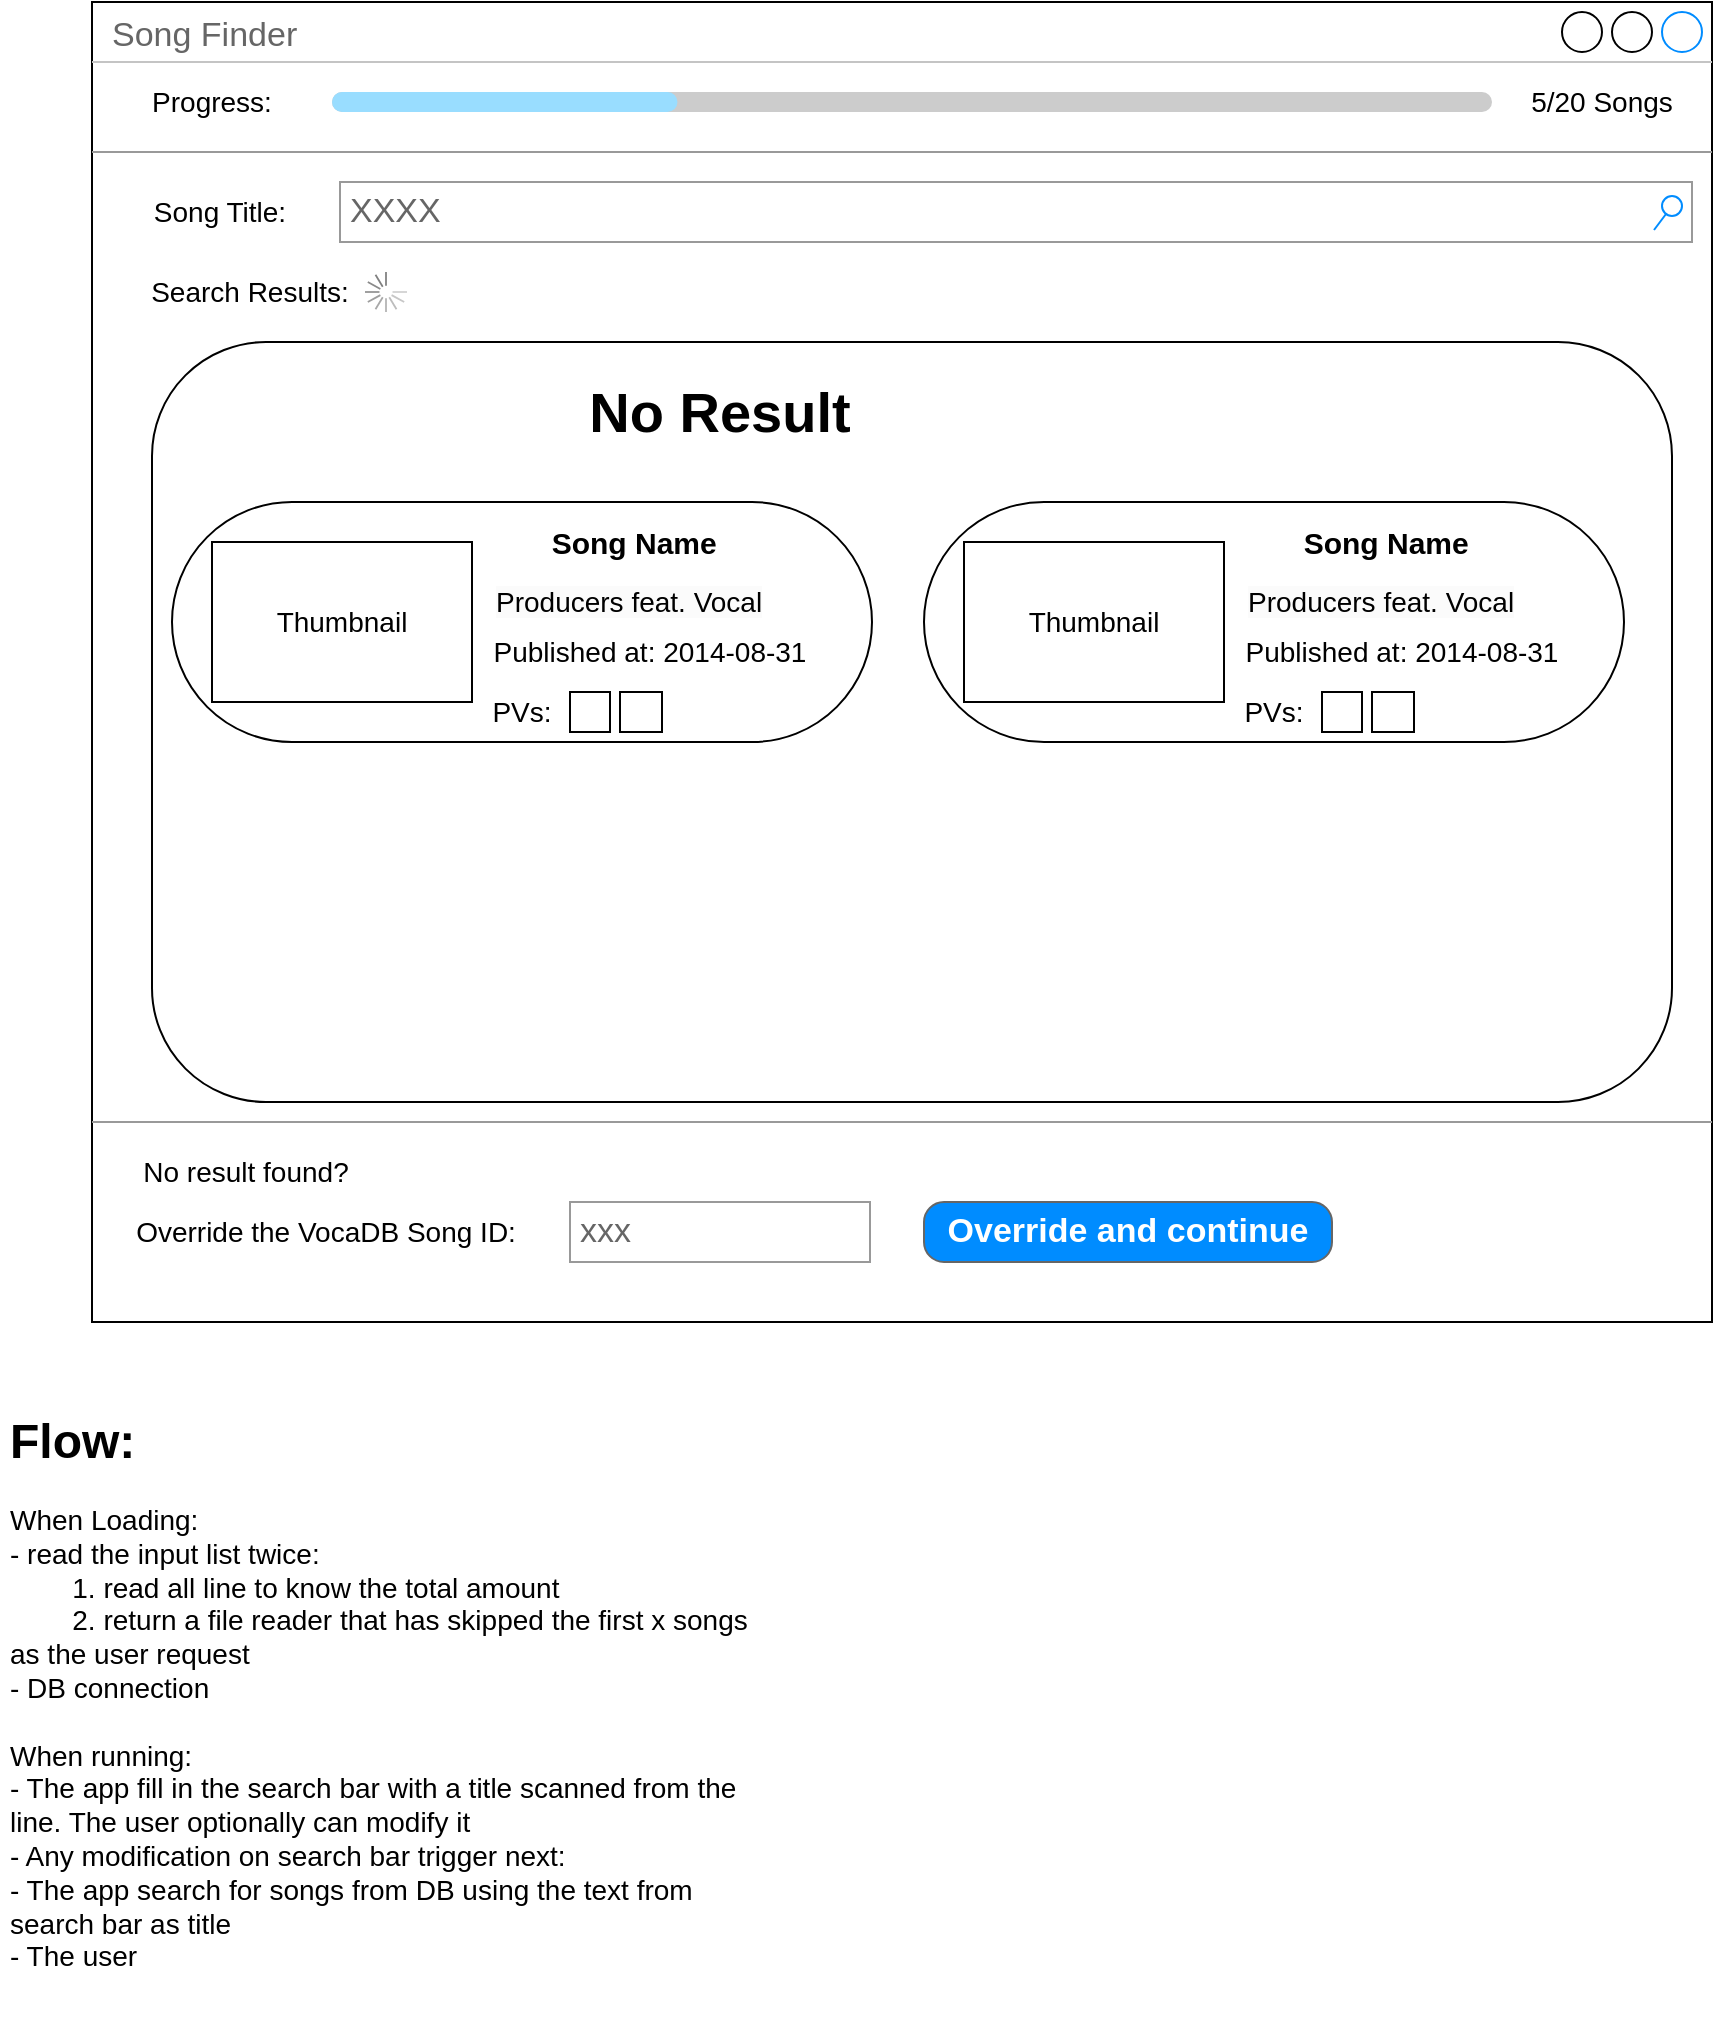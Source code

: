 <mxfile version="21.6.9" type="device">
  <diagram name="Page-1" id="Z9su-IpZnA1WicuIkTZz">
    <mxGraphModel dx="922" dy="555" grid="1" gridSize="10" guides="1" tooltips="1" connect="1" arrows="1" fold="1" page="1" pageScale="1" pageWidth="827" pageHeight="1169" math="0" shadow="0">
      <root>
        <mxCell id="0" />
        <mxCell id="1" parent="0" />
        <mxCell id="SqRquksW2nZ5C89mBwd1-2" value="Song Finder" style="strokeWidth=1;shadow=0;dashed=0;align=center;html=1;shape=mxgraph.mockup.containers.window;align=left;verticalAlign=top;spacingLeft=8;strokeColor2=#008cff;strokeColor3=#c4c4c4;fontColor=#666666;mainText=;fontSize=17;labelBackgroundColor=none;whiteSpace=wrap;" parent="1" vertex="1">
          <mxGeometry x="100" y="120" width="810" height="660" as="geometry" />
        </mxCell>
        <mxCell id="pZRUgpaE8gb7qNiZiESH-1" value="" style="verticalLabelPosition=bottom;shadow=0;dashed=0;align=center;html=1;verticalAlign=top;strokeWidth=1;shape=mxgraph.mockup.misc.progressBar;fillColor=#cccccc;strokeColor=none;fillColor2=#99ddff;barPos=29.782;" parent="1" vertex="1">
          <mxGeometry x="220" y="160" width="580" height="20" as="geometry" />
        </mxCell>
        <mxCell id="pZRUgpaE8gb7qNiZiESH-2" value="&lt;font style=&quot;font-size: 14px;&quot;&gt;5/20 Songs&lt;/font&gt;" style="text;html=1;strokeColor=none;fillColor=none;align=center;verticalAlign=middle;whiteSpace=wrap;rounded=0;" parent="1" vertex="1">
          <mxGeometry x="810" y="155" width="90" height="30" as="geometry" />
        </mxCell>
        <mxCell id="pZRUgpaE8gb7qNiZiESH-4" value="Song Title:" style="text;html=1;strokeColor=none;fillColor=none;align=center;verticalAlign=middle;whiteSpace=wrap;rounded=0;fontSize=14;fontFamily=Helvetica;fontColor=default;" parent="1" vertex="1">
          <mxGeometry x="124" y="210" width="80" height="30" as="geometry" />
        </mxCell>
        <mxCell id="pZRUgpaE8gb7qNiZiESH-5" value="XXXX" style="strokeWidth=1;shadow=0;dashed=0;align=center;html=1;shape=mxgraph.mockup.forms.searchBox;strokeColor=#999999;mainText=;strokeColor2=#008cff;fontColor=#666666;fontSize=17;align=left;spacingLeft=3;whiteSpace=wrap;rounded=0;fontFamily=Helvetica;fillColor=none;gradientColor=none;" parent="1" vertex="1">
          <mxGeometry x="224" y="210" width="676" height="30" as="geometry" />
        </mxCell>
        <mxCell id="pZRUgpaE8gb7qNiZiESH-7" value="Progress:" style="text;html=1;strokeColor=none;fillColor=none;align=center;verticalAlign=middle;whiteSpace=wrap;rounded=0;fontSize=14;fontFamily=Helvetica;fontColor=default;" parent="1" vertex="1">
          <mxGeometry x="125" y="155" width="70" height="30" as="geometry" />
        </mxCell>
        <mxCell id="pZRUgpaE8gb7qNiZiESH-8" value="Search Results:" style="text;html=1;strokeColor=none;fillColor=none;align=center;verticalAlign=middle;whiteSpace=wrap;rounded=0;fontSize=14;fontFamily=Helvetica;fontColor=default;" parent="1" vertex="1">
          <mxGeometry x="114" y="250" width="130" height="30" as="geometry" />
        </mxCell>
        <mxCell id="pZRUgpaE8gb7qNiZiESH-9" value="" style="verticalLabelPosition=bottom;shadow=0;dashed=0;align=center;html=1;verticalAlign=top;strokeWidth=1;shape=mxgraph.mockup.markup.line;strokeColor=#999999;rounded=0;fontFamily=Helvetica;fontSize=14;fontColor=default;fillColor=none;gradientColor=none;" parent="1" vertex="1">
          <mxGeometry x="100" y="185" width="810" height="20" as="geometry" />
        </mxCell>
        <mxCell id="pZRUgpaE8gb7qNiZiESH-10" value="" style="rounded=1;whiteSpace=wrap;html=1;fontFamily=Helvetica;fontSize=14;fontColor=default;fillColor=none;gradientColor=none;" parent="1" vertex="1">
          <mxGeometry x="130" y="290" width="760" height="380" as="geometry" />
        </mxCell>
        <mxCell id="pZRUgpaE8gb7qNiZiESH-11" value="" style="verticalLabelPosition=bottom;shadow=0;dashed=0;align=center;html=1;verticalAlign=top;strokeWidth=1;shape=mxgraph.mockup.markup.line;strokeColor=#999999;rounded=0;fontFamily=Helvetica;fontSize=14;fontColor=default;fillColor=none;gradientColor=none;" parent="1" vertex="1">
          <mxGeometry x="100" y="670" width="810" height="20" as="geometry" />
        </mxCell>
        <mxCell id="pZRUgpaE8gb7qNiZiESH-12" value="No result found?" style="text;html=1;strokeColor=none;fillColor=none;align=center;verticalAlign=middle;whiteSpace=wrap;rounded=0;fontSize=14;fontFamily=Helvetica;fontColor=default;" parent="1" vertex="1">
          <mxGeometry x="114" y="690" width="126" height="30" as="geometry" />
        </mxCell>
        <mxCell id="pZRUgpaE8gb7qNiZiESH-13" value="Override the VocaDB Song ID:" style="text;html=1;strokeColor=none;fillColor=none;align=center;verticalAlign=middle;whiteSpace=wrap;rounded=0;fontSize=14;fontFamily=Helvetica;fontColor=default;" parent="1" vertex="1">
          <mxGeometry x="114" y="720" width="206" height="30" as="geometry" />
        </mxCell>
        <mxCell id="pZRUgpaE8gb7qNiZiESH-14" value="xxx" style="strokeWidth=1;shadow=0;dashed=0;align=center;html=1;shape=mxgraph.mockup.forms.pwField;strokeColor=#999999;mainText=;align=left;fontColor=#666666;fontSize=17;spacingLeft=3;rounded=0;fontFamily=Helvetica;fillColor=none;gradientColor=none;" parent="1" vertex="1">
          <mxGeometry x="339" y="720" width="150" height="30" as="geometry" />
        </mxCell>
        <mxCell id="pZRUgpaE8gb7qNiZiESH-15" value="Override and continue" style="strokeWidth=1;shadow=0;dashed=0;align=center;html=1;shape=mxgraph.mockup.buttons.button;strokeColor=#666666;fontColor=#ffffff;mainText=;buttonStyle=round;fontSize=17;fontStyle=1;fillColor=#008cff;whiteSpace=wrap;rounded=0;fontFamily=Helvetica;" parent="1" vertex="1">
          <mxGeometry x="516" y="720" width="204" height="30" as="geometry" />
        </mxCell>
        <mxCell id="pZRUgpaE8gb7qNiZiESH-16" value="" style="rounded=1;whiteSpace=wrap;html=1;fontFamily=Helvetica;fontSize=14;fontColor=default;fillColor=none;gradientColor=none;arcSize=50;" parent="1" vertex="1">
          <mxGeometry x="140" y="370" width="350" height="120" as="geometry" />
        </mxCell>
        <mxCell id="pZRUgpaE8gb7qNiZiESH-17" value="Thumbnail" style="rounded=0;whiteSpace=wrap;html=1;fontFamily=Helvetica;fontSize=14;fontColor=default;fillColor=none;gradientColor=none;" parent="1" vertex="1">
          <mxGeometry x="160" y="390" width="130" height="80" as="geometry" />
        </mxCell>
        <mxCell id="pZRUgpaE8gb7qNiZiESH-18" value="&lt;b style=&quot;font-size: 15px;&quot;&gt;&amp;nbsp;Song Name&lt;/b&gt;" style="text;html=1;strokeColor=none;fillColor=none;align=center;verticalAlign=middle;whiteSpace=wrap;rounded=0;fontSize=15;fontFamily=Helvetica;fontColor=default;" parent="1" vertex="1">
          <mxGeometry x="324" y="375" width="90" height="30" as="geometry" />
        </mxCell>
        <mxCell id="pZRUgpaE8gb7qNiZiESH-19" value="PVs:" style="text;html=1;strokeColor=none;fillColor=none;align=center;verticalAlign=middle;whiteSpace=wrap;rounded=0;fontSize=14;fontFamily=Helvetica;fontColor=default;" parent="1" vertex="1">
          <mxGeometry x="286" y="460" width="58" height="30" as="geometry" />
        </mxCell>
        <mxCell id="pZRUgpaE8gb7qNiZiESH-20" value="" style="rounded=0;whiteSpace=wrap;html=1;fontFamily=Helvetica;fontSize=14;fontColor=default;fillColor=none;gradientColor=none;" parent="1" vertex="1">
          <mxGeometry x="339" y="465" width="20" height="20" as="geometry" />
        </mxCell>
        <mxCell id="pZRUgpaE8gb7qNiZiESH-21" value="" style="rounded=0;whiteSpace=wrap;html=1;fontFamily=Helvetica;fontSize=14;fontColor=default;fillColor=none;gradientColor=none;" parent="1" vertex="1">
          <mxGeometry x="364" y="465" width="21" height="20" as="geometry" />
        </mxCell>
        <mxCell id="pZRUgpaE8gb7qNiZiESH-22" value="&lt;h1&gt;No Result&lt;/h1&gt;" style="text;html=1;strokeColor=none;fillColor=none;align=center;verticalAlign=middle;whiteSpace=wrap;rounded=0;fontSize=14;fontFamily=Helvetica;fontColor=default;" parent="1" vertex="1">
          <mxGeometry x="279" y="300" width="270" height="50" as="geometry" />
        </mxCell>
        <mxCell id="FWy4HQQSJREB0Mu0vMbK-1" value="&lt;span style=&quot;color: rgb(0, 0, 0); font-family: Helvetica; font-size: 14px; font-style: normal; font-variant-ligatures: normal; font-variant-caps: normal; font-weight: 400; letter-spacing: normal; orphans: 2; text-align: center; text-indent: 0px; text-transform: none; widows: 2; word-spacing: 0px; -webkit-text-stroke-width: 0px; background-color: rgb(251, 251, 251); text-decoration-thickness: initial; text-decoration-style: initial; text-decoration-color: initial; float: none; display: inline !important;&quot;&gt;Producers feat. Vocal&lt;/span&gt;" style="text;whiteSpace=wrap;html=1;fontSize=14;" parent="1" vertex="1">
          <mxGeometry x="300" y="405" width="170" height="40" as="geometry" />
        </mxCell>
        <mxCell id="qXwGblJqF237bT5NVIZt-1" value="Published at: 2014-08-31" style="text;html=1;strokeColor=none;fillColor=none;align=center;verticalAlign=middle;whiteSpace=wrap;rounded=0;fontSize=14;" parent="1" vertex="1">
          <mxGeometry x="288" y="430" width="182" height="30" as="geometry" />
        </mxCell>
        <mxCell id="lM5ClQp3Q17mZf645Zi1-1" value="" style="rounded=1;whiteSpace=wrap;html=1;fontFamily=Helvetica;fontSize=14;fontColor=default;fillColor=none;gradientColor=none;arcSize=50;" vertex="1" parent="1">
          <mxGeometry x="516" y="370" width="350" height="120" as="geometry" />
        </mxCell>
        <mxCell id="lM5ClQp3Q17mZf645Zi1-2" value="Thumbnail" style="rounded=0;whiteSpace=wrap;html=1;fontFamily=Helvetica;fontSize=14;fontColor=default;fillColor=none;gradientColor=none;" vertex="1" parent="1">
          <mxGeometry x="536" y="390" width="130" height="80" as="geometry" />
        </mxCell>
        <mxCell id="lM5ClQp3Q17mZf645Zi1-3" value="&lt;b style=&quot;font-size: 15px;&quot;&gt;&amp;nbsp;Song Name&lt;/b&gt;" style="text;html=1;strokeColor=none;fillColor=none;align=center;verticalAlign=middle;whiteSpace=wrap;rounded=0;fontSize=15;fontFamily=Helvetica;fontColor=default;" vertex="1" parent="1">
          <mxGeometry x="700" y="375" width="90" height="30" as="geometry" />
        </mxCell>
        <mxCell id="lM5ClQp3Q17mZf645Zi1-4" value="PVs:" style="text;html=1;strokeColor=none;fillColor=none;align=center;verticalAlign=middle;whiteSpace=wrap;rounded=0;fontSize=14;fontFamily=Helvetica;fontColor=default;" vertex="1" parent="1">
          <mxGeometry x="662" y="460" width="58" height="30" as="geometry" />
        </mxCell>
        <mxCell id="lM5ClQp3Q17mZf645Zi1-5" value="" style="rounded=0;whiteSpace=wrap;html=1;fontFamily=Helvetica;fontSize=14;fontColor=default;fillColor=none;gradientColor=none;" vertex="1" parent="1">
          <mxGeometry x="715" y="465" width="20" height="20" as="geometry" />
        </mxCell>
        <mxCell id="lM5ClQp3Q17mZf645Zi1-6" value="" style="rounded=0;whiteSpace=wrap;html=1;fontFamily=Helvetica;fontSize=14;fontColor=default;fillColor=none;gradientColor=none;" vertex="1" parent="1">
          <mxGeometry x="740" y="465" width="21" height="20" as="geometry" />
        </mxCell>
        <mxCell id="lM5ClQp3Q17mZf645Zi1-7" value="&lt;span style=&quot;color: rgb(0, 0, 0); font-family: Helvetica; font-size: 14px; font-style: normal; font-variant-ligatures: normal; font-variant-caps: normal; font-weight: 400; letter-spacing: normal; orphans: 2; text-align: center; text-indent: 0px; text-transform: none; widows: 2; word-spacing: 0px; -webkit-text-stroke-width: 0px; background-color: rgb(251, 251, 251); text-decoration-thickness: initial; text-decoration-style: initial; text-decoration-color: initial; float: none; display: inline !important;&quot;&gt;Producers feat. Vocal&lt;/span&gt;" style="text;whiteSpace=wrap;html=1;fontSize=14;" vertex="1" parent="1">
          <mxGeometry x="676" y="405" width="170" height="40" as="geometry" />
        </mxCell>
        <mxCell id="lM5ClQp3Q17mZf645Zi1-8" value="Published at: 2014-08-31" style="text;html=1;strokeColor=none;fillColor=none;align=center;verticalAlign=middle;whiteSpace=wrap;rounded=0;fontSize=14;" vertex="1" parent="1">
          <mxGeometry x="664" y="430" width="182" height="30" as="geometry" />
        </mxCell>
        <mxCell id="lM5ClQp3Q17mZf645Zi1-9" value="&lt;h1&gt;Flow:&lt;/h1&gt;&lt;div style=&quot;font-size: 14px;&quot;&gt;When Loading:&lt;/div&gt;&lt;div style=&quot;font-size: 14px;&quot;&gt;&lt;font style=&quot;font-size: 14px;&quot;&gt;- read the input list twice:&lt;/font&gt;&lt;/div&gt;&lt;div style=&quot;font-size: 14px;&quot;&gt;&lt;font style=&quot;font-size: 14px;&quot;&gt;&lt;span style=&quot;white-space: pre;&quot;&gt;&#x9;&lt;/span&gt;1. read all line to know the total amount&lt;br&gt;&lt;/font&gt;&lt;/div&gt;&lt;div style=&quot;font-size: 14px;&quot;&gt;&lt;font style=&quot;font-size: 14px;&quot;&gt;&lt;span style=&quot;white-space: pre;&quot;&gt;&#x9;&lt;/span&gt;2. return a file reader that has skipped the first x songs as the user request&lt;/font&gt;&lt;br&gt;&lt;/div&gt;&lt;div style=&quot;font-size: 14px;&quot;&gt;&lt;font style=&quot;font-size: 14px;&quot;&gt;- DB connection&lt;/font&gt;&lt;/div&gt;&lt;div style=&quot;font-size: 14px;&quot;&gt;&lt;font style=&quot;font-size: 14px;&quot;&gt;&lt;br&gt;&lt;/font&gt;&lt;/div&gt;&lt;div style=&quot;font-size: 14px;&quot;&gt;&lt;font style=&quot;font-size: 14px;&quot;&gt;When running:&lt;/font&gt;&lt;/div&gt;&lt;div style=&quot;font-size: 14px;&quot;&gt;&lt;font style=&quot;font-size: 14px;&quot;&gt;- The app fill in the search bar with a title scanned from the line. The user optionally can modify it&lt;/font&gt;&lt;/div&gt;&lt;div style=&quot;font-size: 14px;&quot;&gt;&lt;font style=&quot;font-size: 14px;&quot;&gt;- Any modification on search bar trigger next:&lt;/font&gt;&lt;/div&gt;&lt;div style=&quot;font-size: 14px;&quot;&gt;&lt;font style=&quot;font-size: 14px;&quot;&gt;- The app search for songs from DB using the text from search bar as title&lt;/font&gt;&lt;/div&gt;&lt;div style=&quot;font-size: 14px;&quot;&gt;&lt;font style=&quot;font-size: 14px;&quot;&gt;- The user&lt;/font&gt;&lt;/div&gt;" style="text;html=1;strokeColor=none;fillColor=none;spacing=5;spacingTop=-20;whiteSpace=wrap;overflow=hidden;rounded=0;" vertex="1" parent="1">
          <mxGeometry x="54" y="820" width="386" height="320" as="geometry" />
        </mxCell>
        <mxCell id="lM5ClQp3Q17mZf645Zi1-10" value="" style="verticalLabelPosition=bottom;shadow=0;dashed=0;align=center;html=1;verticalAlign=top;strokeWidth=1;shape=mxgraph.mockup.misc.loading_circle_2;pointerEvents=1" vertex="1" parent="1">
          <mxGeometry x="236.5" y="255" width="21" height="20" as="geometry" />
        </mxCell>
      </root>
    </mxGraphModel>
  </diagram>
</mxfile>
